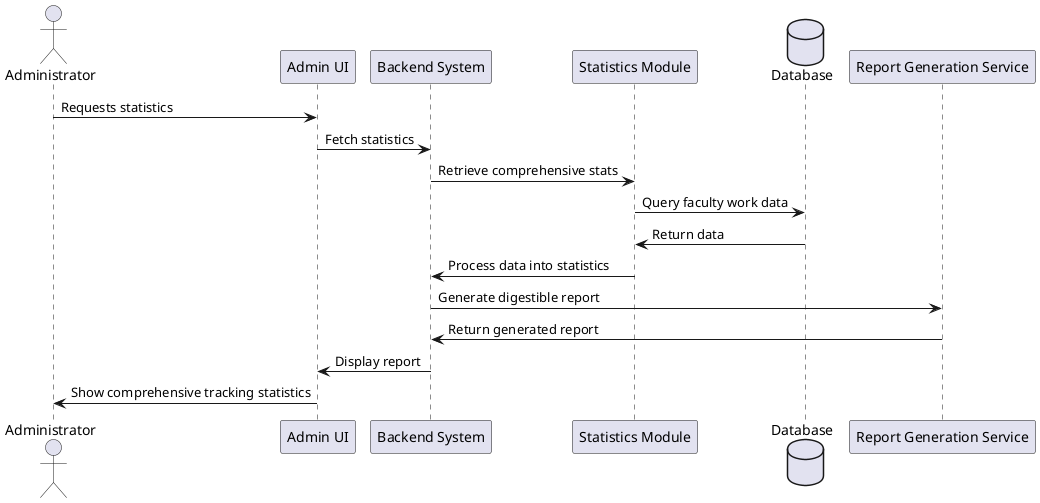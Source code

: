 @startuml
actor Administrator as admin
participant "Admin UI" as ui
participant "Backend System" as backend
participant "Statistics Module" as stats
database "Database" as db
participant "Report Generation Service" as reportGen

admin -> ui : Requests statistics
ui -> backend : Fetch statistics
backend -> stats : Retrieve comprehensive stats
stats -> db : Query faculty work data
db -> stats : Return data
stats -> backend : Process data into statistics
backend -> reportGen : Generate digestible report
reportGen -> backend : Return generated report
backend -> ui : Display report
ui -> admin : Show comprehensive tracking statistics
@enduml
